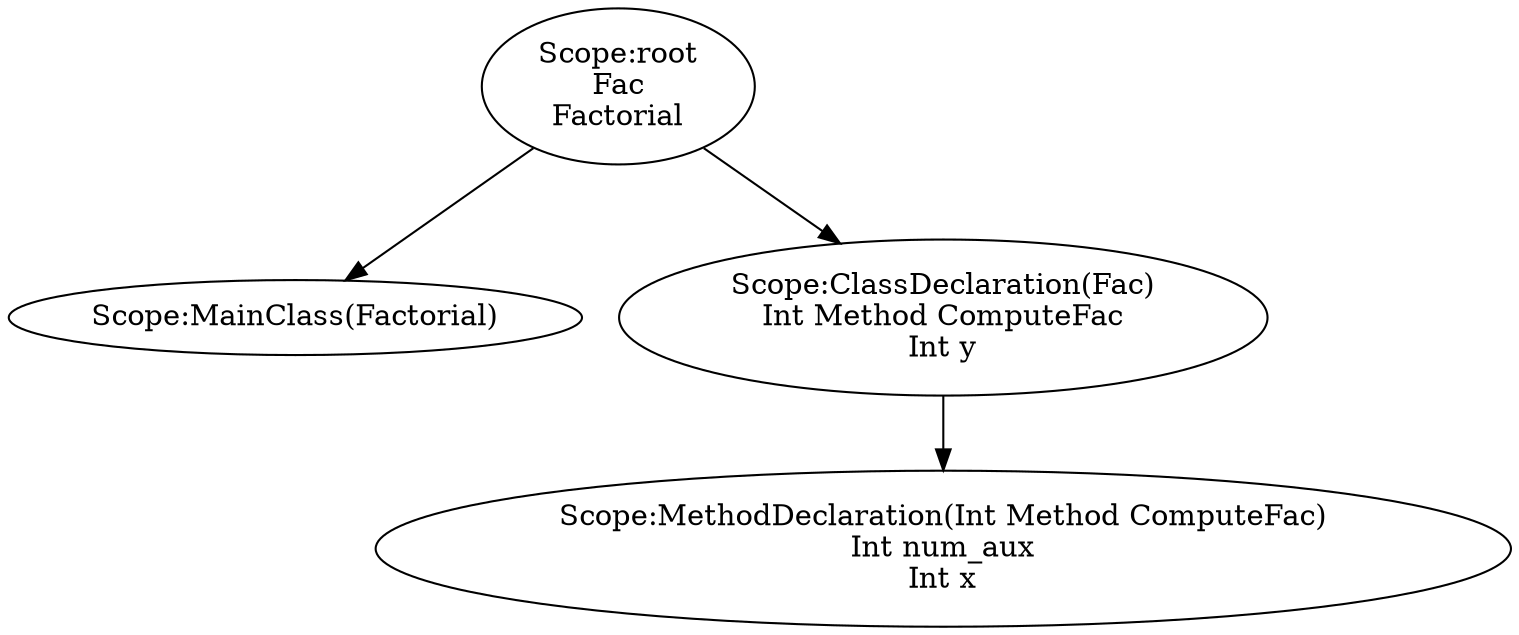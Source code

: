 digraph {
n0 [label="Scope:root
Fac
Factorial
"];
n1 [label="Scope:MainClass(Factorial)
"];
n0 -> n1
n2 [label="Scope:ClassDeclaration(Fac)
Int Method ComputeFac
Int y
"];
n3 [label="Scope:MethodDeclaration(Int Method ComputeFac)
Int num_aux
Int x
"];
n2 -> n3
n0 -> n2
}
